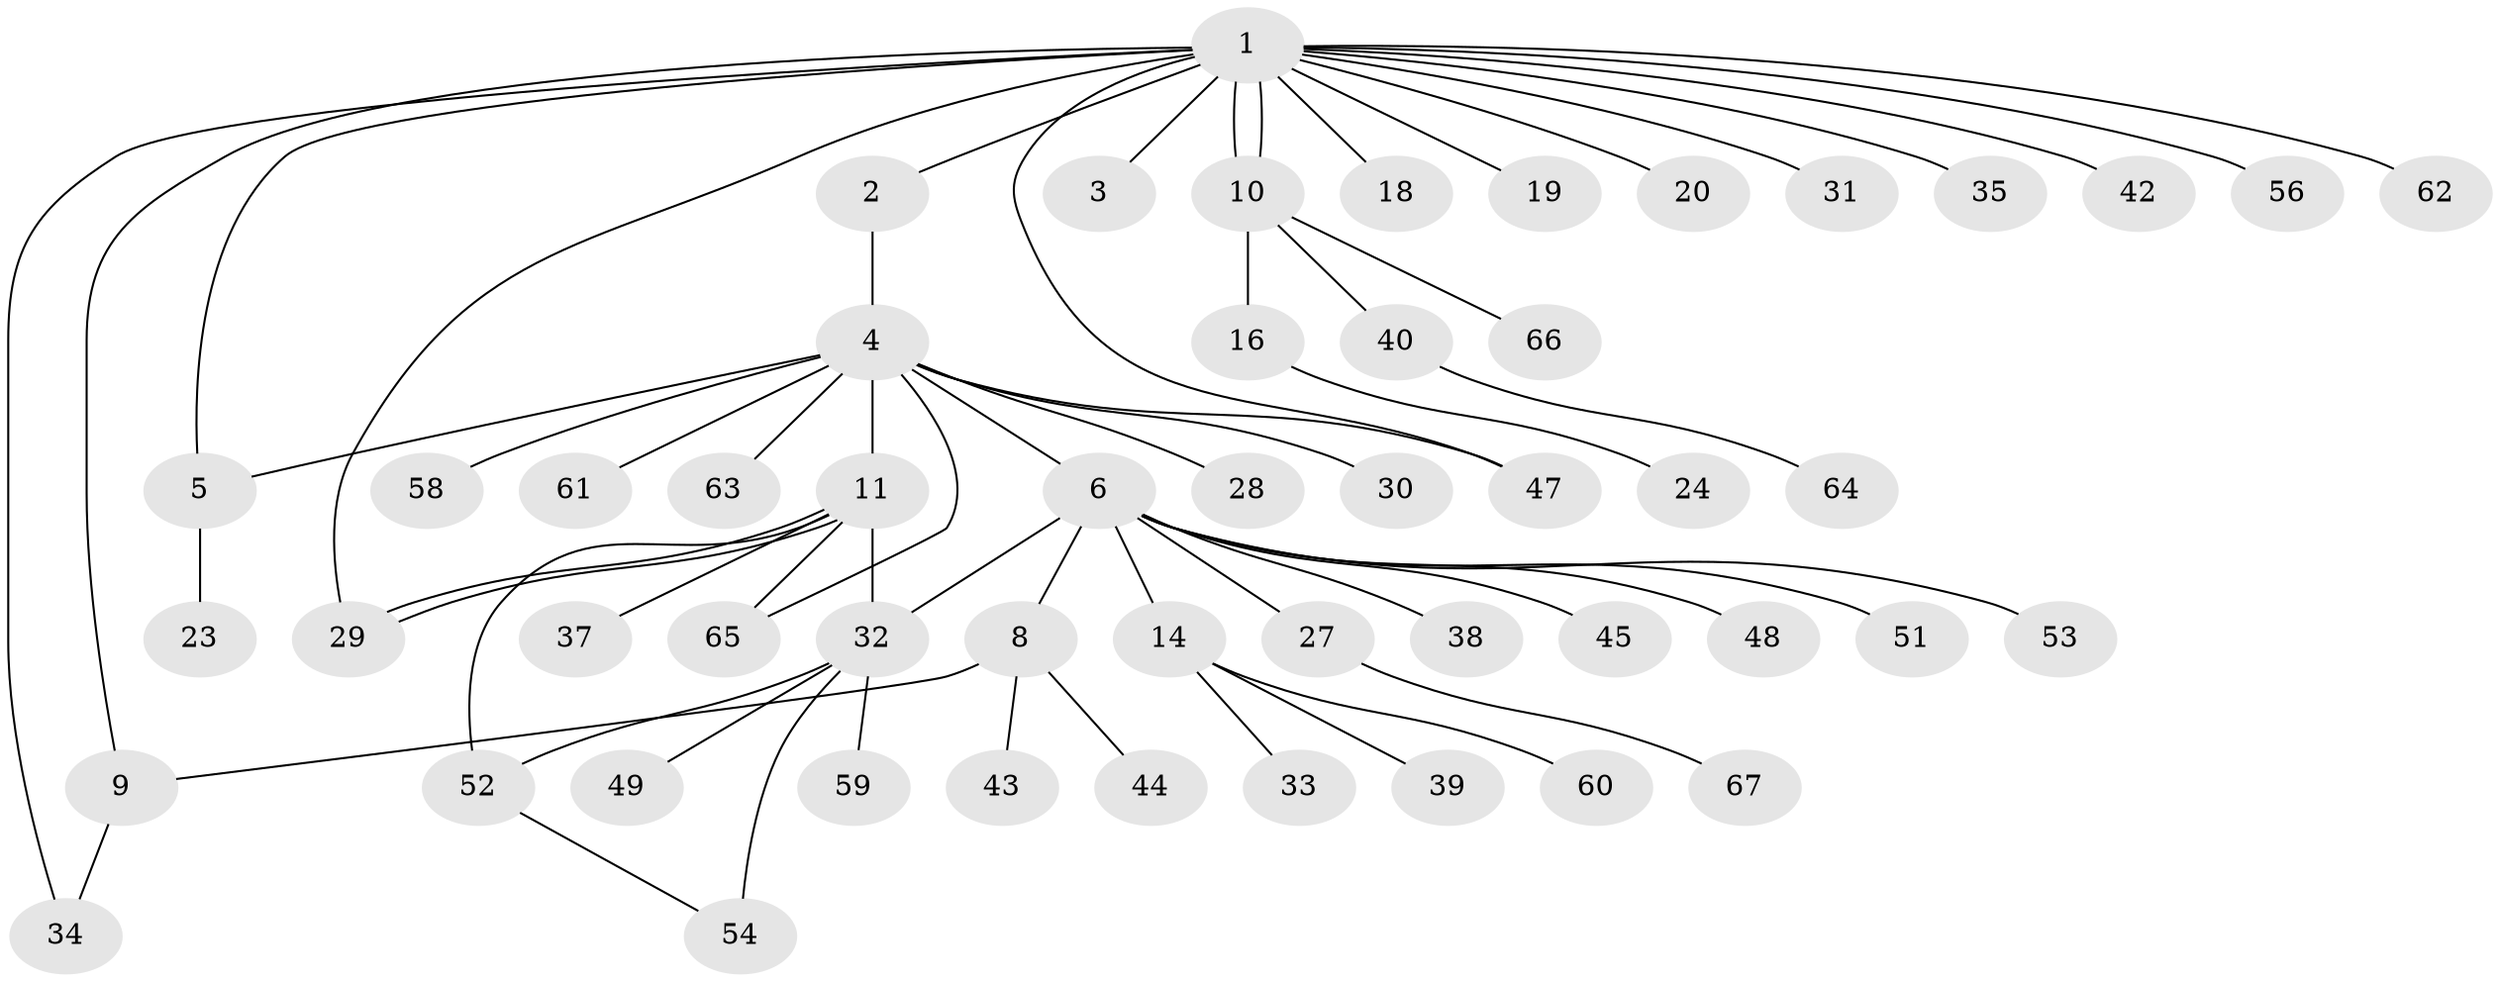 // Generated by graph-tools (version 1.1) at 2025/23/03/03/25 07:23:55]
// undirected, 52 vertices, 62 edges
graph export_dot {
graph [start="1"]
  node [color=gray90,style=filled];
  1 [super="+13"];
  2;
  3 [super="+17"];
  4 [super="+26"];
  5;
  6 [super="+7"];
  8 [super="+21"];
  9 [super="+25"];
  10 [super="+50"];
  11 [super="+12"];
  14 [super="+15"];
  16 [super="+22"];
  18;
  19;
  20;
  23;
  24;
  27 [super="+36"];
  28;
  29;
  30;
  31;
  32 [super="+46"];
  33 [super="+55"];
  34;
  35;
  37;
  38;
  39;
  40 [super="+41"];
  42;
  43;
  44;
  45;
  47;
  48;
  49;
  51;
  52 [super="+68"];
  53;
  54 [super="+57"];
  56;
  58;
  59;
  60;
  61;
  62;
  63;
  64;
  65;
  66;
  67;
  1 -- 2;
  1 -- 3;
  1 -- 5;
  1 -- 9;
  1 -- 10;
  1 -- 10;
  1 -- 18;
  1 -- 19;
  1 -- 29;
  1 -- 31;
  1 -- 35;
  1 -- 42;
  1 -- 56;
  1 -- 62;
  1 -- 34;
  1 -- 20;
  1 -- 47;
  2 -- 4;
  4 -- 6;
  4 -- 11;
  4 -- 28;
  4 -- 30;
  4 -- 65;
  4 -- 63;
  4 -- 5;
  4 -- 58;
  4 -- 61;
  4 -- 47;
  5 -- 23;
  6 -- 8;
  6 -- 14;
  6 -- 32;
  6 -- 45;
  6 -- 48;
  6 -- 51;
  6 -- 53;
  6 -- 38;
  6 -- 27;
  8 -- 9;
  8 -- 43;
  8 -- 44;
  9 -- 34;
  10 -- 16;
  10 -- 40;
  10 -- 66;
  11 -- 29;
  11 -- 29;
  11 -- 32;
  11 -- 65;
  11 -- 52;
  11 -- 37;
  14 -- 33;
  14 -- 60;
  14 -- 39;
  16 -- 24;
  27 -- 67;
  32 -- 49;
  32 -- 54 [weight=2];
  32 -- 59;
  32 -- 52;
  40 -- 64;
  52 -- 54;
}
